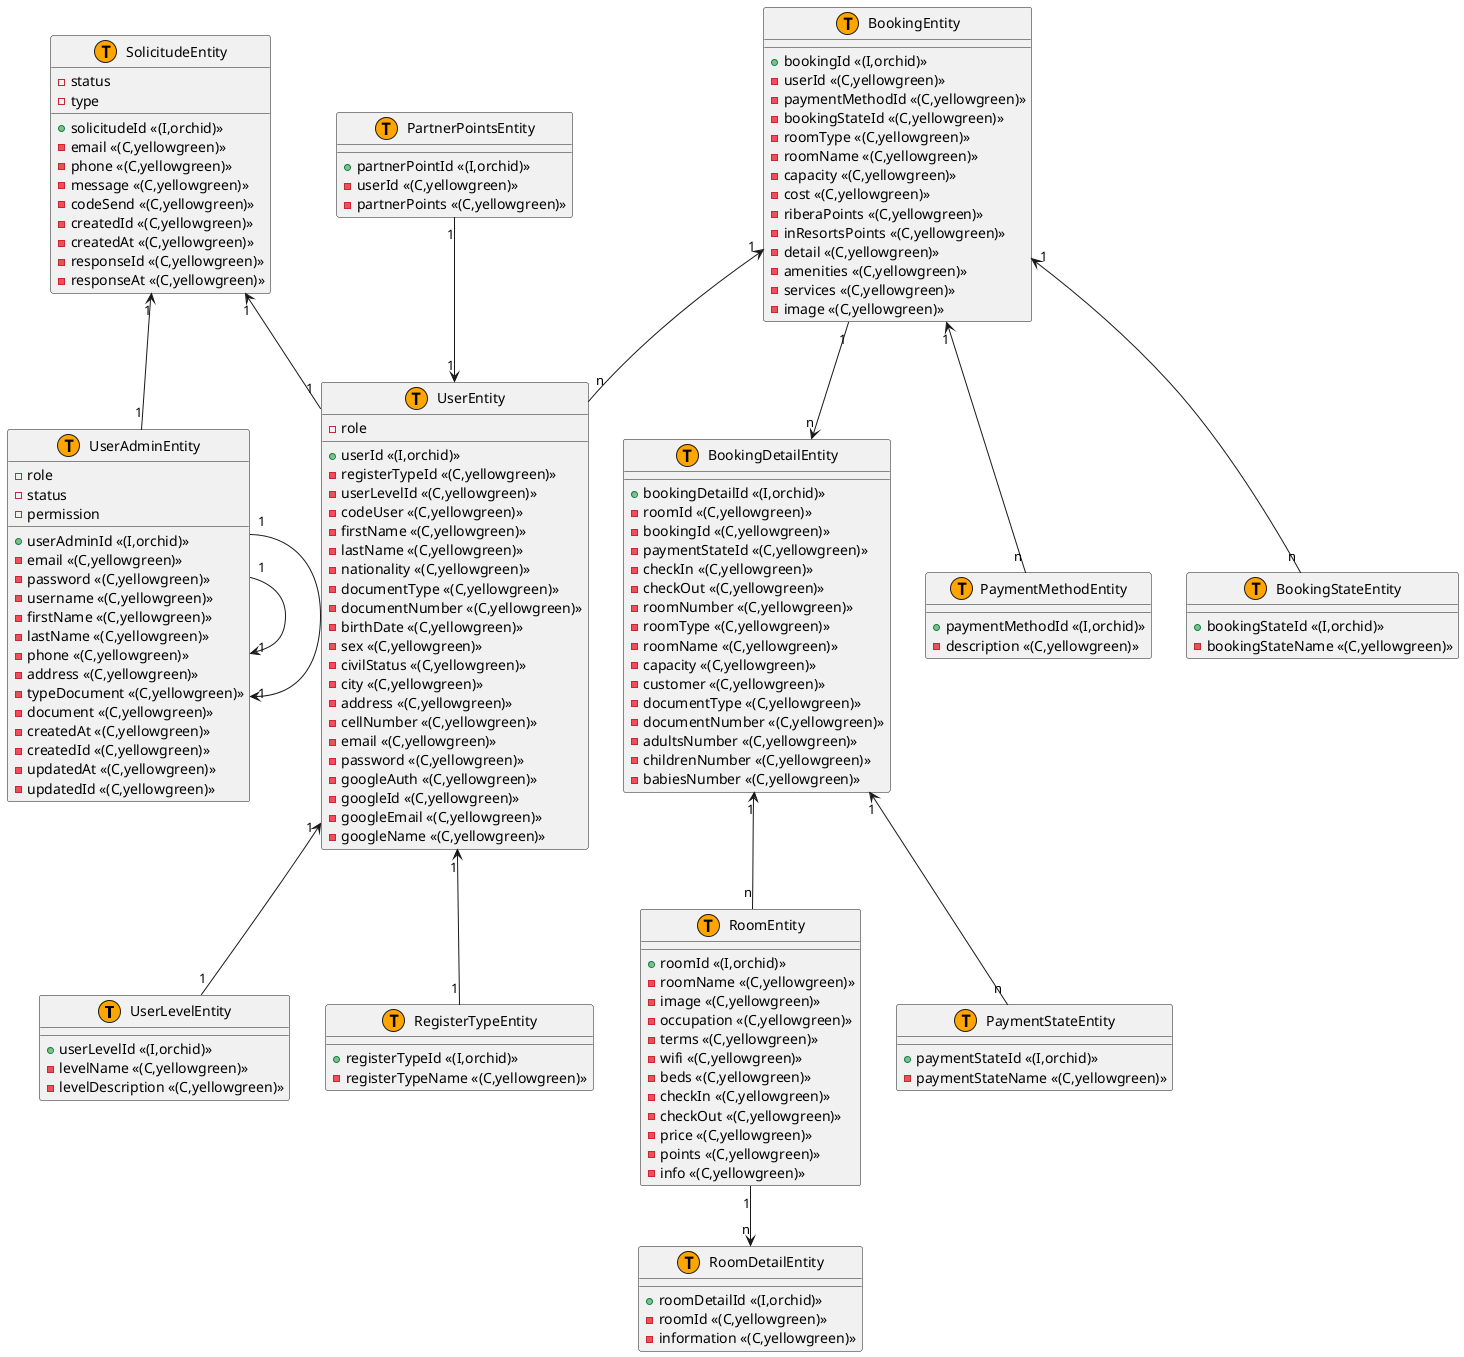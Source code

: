 @startuml

!define Table(name) class name << (T,orange) >>
!define IdField(name) + name << (I,orchid) >>
!define Column(name) - name << (C,yellowgreen) >>

Table("UserLevelEntity") {
    IdField(userLevelId)
    Column(levelName)
    Column(levelDescription)
}

Table("UserEntity") {
    IdField(userId)
    Column(registerTypeId)
    Column(userLevelId)
    Column(codeUser)
    Column(firstName)
    Column(lastName)
    Column(nationality)
    Column(documentType)
    Column(documentNumber)
    Column(birthDate)
    Column(sex)
    - role
    Column(civilStatus)
    Column(city)
    Column(address)
    Column(cellNumber)
    Column(email)
    Column(password)
    Column(googleAuth)
    Column(googleId)
    Column(googleEmail)
    Column(googleName)
}

Table("UserAdminEntity") {
    IdField(userAdminId)
    Column(email)
    Column(password)
    Column(username)
    Column(firstName)
    Column(lastName)
    Column(phone)
    Column(address)
    Column(typeDocument)
    Column(document)
    - role
    - status
    - permission
    Column(createdAt)
    Column(createdId)
    Column(updatedAt)
    Column(updatedId)
}

Table("SolicitudeEntity") {
    IdField(solicitudeId)
    Column(email)
    Column(phone)
    Column(message)
    Column(codeSend)
    - status
    - type
    Column(createdId)
    Column(createdAt)
    Column(responseId)
    Column(responseAt)
}

Table("RoomEntity") {
    IdField(roomId)
    Column(roomName)
    Column(image)
    Column(occupation)
    Column(terms)
    Column(wifi)
    Column(beds)
    Column(checkIn)
    Column(checkOut)
    Column(price)
    Column(points)
    Column(info)
}

Table("RoomDetailEntity") {
    IdField(roomDetailId)
    Column(roomId)
    Column(information)
}

Table("RegisterTypeEntity") {
    IdField(registerTypeId)
    Column(registerTypeName)
}

Table("PaymentStateEntity") {
    IdField(paymentStateId)
    Column(paymentStateName)
}

Table("PaymentMethodEntity") {
    IdField(paymentMethodId)
    Column(description)
}

Table("PartnerPointsEntity") {
    IdField(partnerPointId)
    Column(userId)
    Column(partnerPoints)
}

Table("BookingStateEntity") {
    IdField(bookingStateId)
    Column(bookingStateName)
}

Table("BookingEntity") {
    IdField(bookingId)
    Column(userId)
    Column(paymentMethodId)
    Column(bookingStateId)
    Column(roomType)
    Column(roomName)
    Column(capacity)
    Column(cost)
    Column(riberaPoints)
    Column(inResortsPoints)
    Column(detail)
    Column(amenities)
    Column(services)
    Column(image)
}

Table("BookingDetailEntity") {
    IdField(bookingDetailId)
    Column(roomId)
    Column(bookingId)
    Column(paymentStateId)
    Column(checkIn)
    Column(checkOut)
    Column(roomNumber)
    Column(roomType)
    Column(roomName)
    Column(capacity)
    Column(customer)
    Column(documentType)
    Column(documentNumber)
    Column(adultsNumber)
    Column(childrenNumber)
    Column(babiesNumber)
}

UserEntity "1" <-- "1" UserLevelEntity
UserEntity "1" <-- "1" RegisterTypeEntity

PartnerPointsEntity "1" --> "1" UserEntity

SolicitudeEntity "1" <-- "1" UserEntity
SolicitudeEntity "1" <-- "1" UserAdminEntity

UserAdminEntity "1" --> "1" UserAdminEntity
UserAdminEntity "1" --> "1" UserAdminEntity

RoomEntity "1" --> "n" RoomDetailEntity

BookingEntity "1" --> "n" BookingDetailEntity
BookingEntity "1" <-- "n" BookingStateEntity
BookingEntity "1" <-- "n" PaymentMethodEntity
BookingEntity "1" <-- "n" UserEntity

BookingDetailEntity "1" <-- "n" RoomEntity
BookingDetailEntity "1" <-- "n" PaymentStateEntity
@enduml
